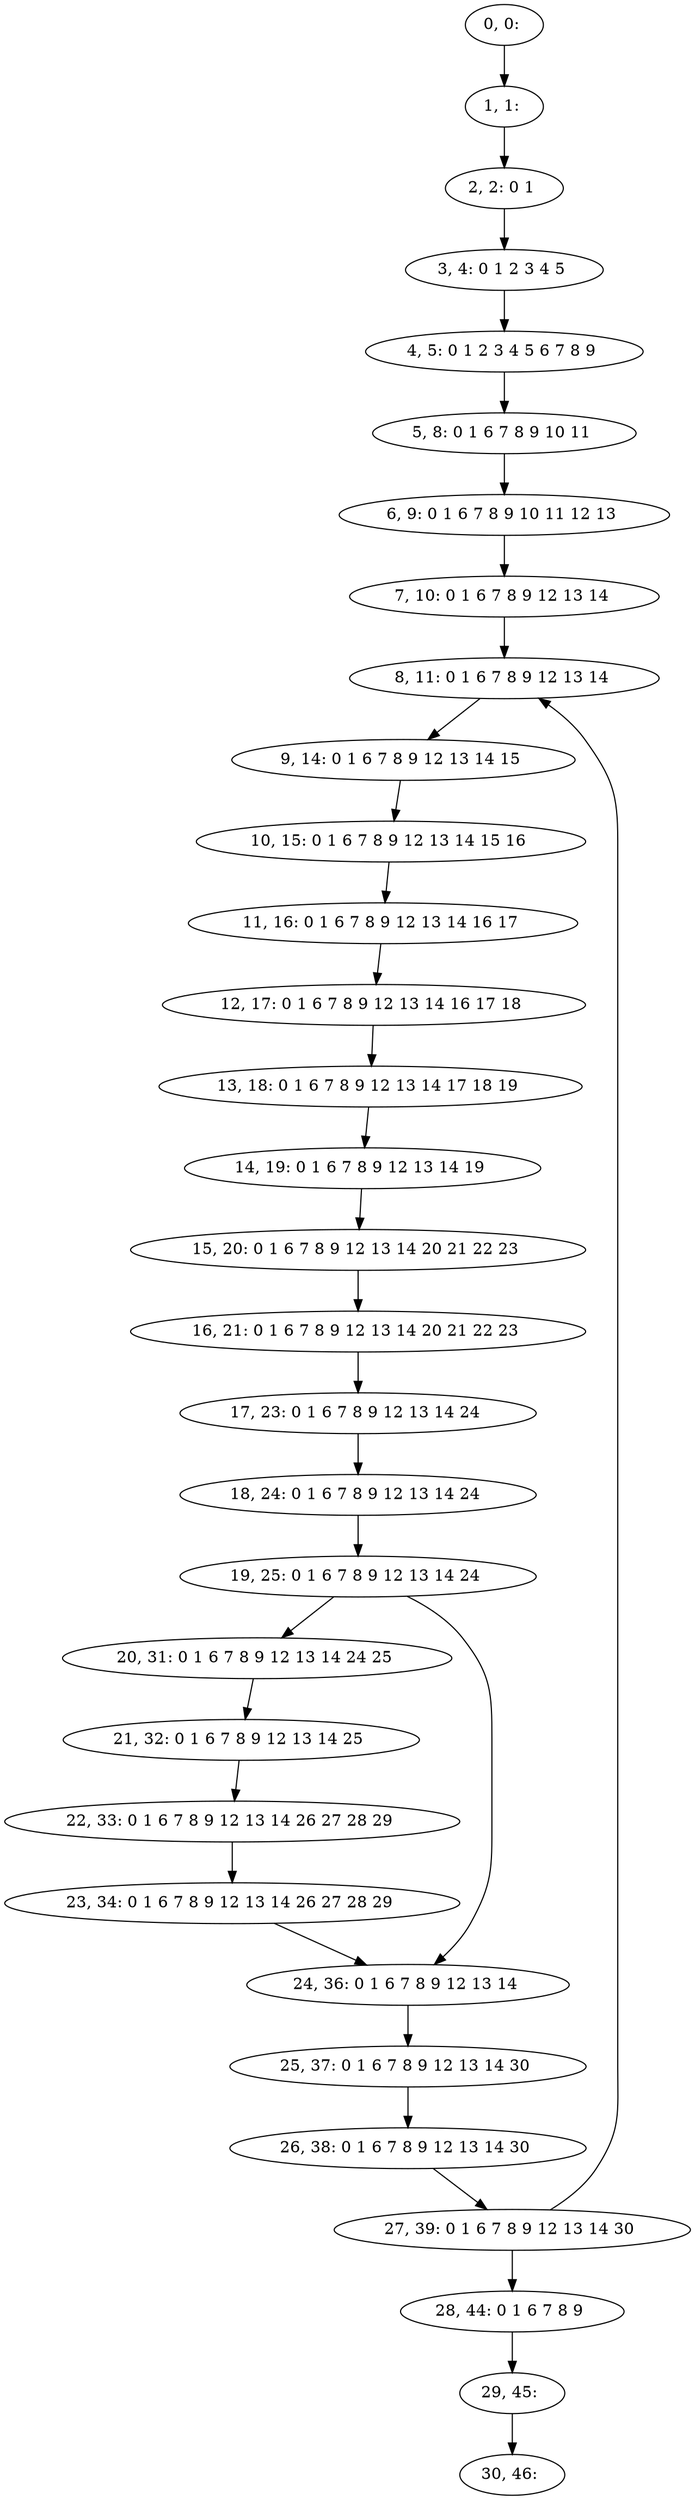 digraph G {
0[label="0, 0: "];
1[label="1, 1: "];
2[label="2, 2: 0 1 "];
3[label="3, 4: 0 1 2 3 4 5 "];
4[label="4, 5: 0 1 2 3 4 5 6 7 8 9 "];
5[label="5, 8: 0 1 6 7 8 9 10 11 "];
6[label="6, 9: 0 1 6 7 8 9 10 11 12 13 "];
7[label="7, 10: 0 1 6 7 8 9 12 13 14 "];
8[label="8, 11: 0 1 6 7 8 9 12 13 14 "];
9[label="9, 14: 0 1 6 7 8 9 12 13 14 15 "];
10[label="10, 15: 0 1 6 7 8 9 12 13 14 15 16 "];
11[label="11, 16: 0 1 6 7 8 9 12 13 14 16 17 "];
12[label="12, 17: 0 1 6 7 8 9 12 13 14 16 17 18 "];
13[label="13, 18: 0 1 6 7 8 9 12 13 14 17 18 19 "];
14[label="14, 19: 0 1 6 7 8 9 12 13 14 19 "];
15[label="15, 20: 0 1 6 7 8 9 12 13 14 20 21 22 23 "];
16[label="16, 21: 0 1 6 7 8 9 12 13 14 20 21 22 23 "];
17[label="17, 23: 0 1 6 7 8 9 12 13 14 24 "];
18[label="18, 24: 0 1 6 7 8 9 12 13 14 24 "];
19[label="19, 25: 0 1 6 7 8 9 12 13 14 24 "];
20[label="20, 31: 0 1 6 7 8 9 12 13 14 24 25 "];
21[label="21, 32: 0 1 6 7 8 9 12 13 14 25 "];
22[label="22, 33: 0 1 6 7 8 9 12 13 14 26 27 28 29 "];
23[label="23, 34: 0 1 6 7 8 9 12 13 14 26 27 28 29 "];
24[label="24, 36: 0 1 6 7 8 9 12 13 14 "];
25[label="25, 37: 0 1 6 7 8 9 12 13 14 30 "];
26[label="26, 38: 0 1 6 7 8 9 12 13 14 30 "];
27[label="27, 39: 0 1 6 7 8 9 12 13 14 30 "];
28[label="28, 44: 0 1 6 7 8 9 "];
29[label="29, 45: "];
30[label="30, 46: "];
0->1 ;
1->2 ;
2->3 ;
3->4 ;
4->5 ;
5->6 ;
6->7 ;
7->8 ;
8->9 ;
9->10 ;
10->11 ;
11->12 ;
12->13 ;
13->14 ;
14->15 ;
15->16 ;
16->17 ;
17->18 ;
18->19 ;
19->20 ;
19->24 ;
20->21 ;
21->22 ;
22->23 ;
23->24 ;
24->25 ;
25->26 ;
26->27 ;
27->28 ;
27->8 ;
28->29 ;
29->30 ;
}
